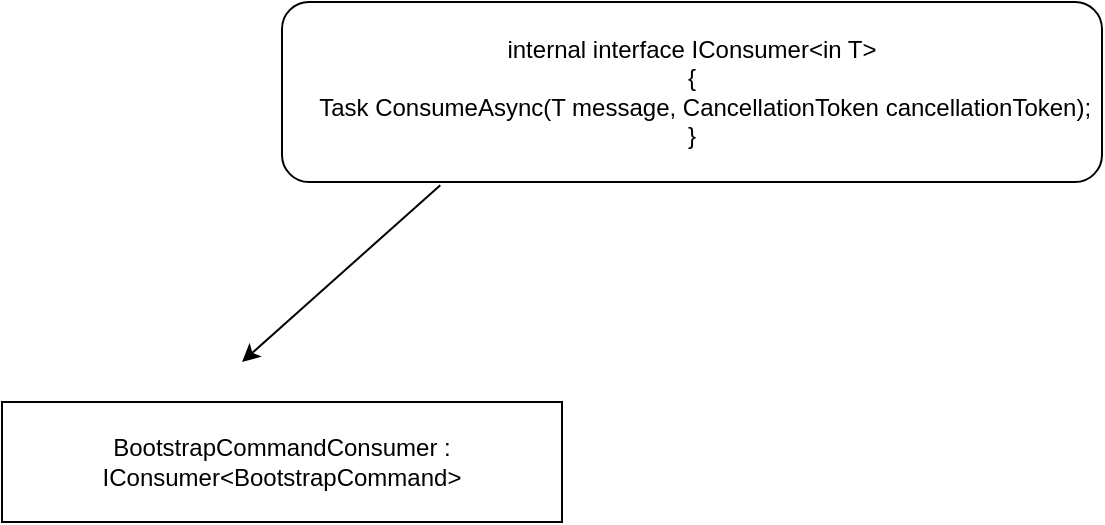 <mxfile>
    <diagram id="ml-o3glFArxONjEv48wQ" name="Page-1">
        <mxGraphModel dx="832" dy="659" grid="1" gridSize="10" guides="1" tooltips="1" connect="1" arrows="1" fold="1" page="1" pageScale="1" pageWidth="850" pageHeight="1100" math="0" shadow="0">
            <root>
                <mxCell id="0"/>
                <mxCell id="1" parent="0"/>
                <mxCell id="2" value="&lt;div&gt;&lt;font color=&quot;#000000&quot;&gt;internal interface IConsumer&amp;lt;in T&amp;gt;&lt;/font&gt;&lt;/div&gt;&lt;div&gt;&lt;font color=&quot;#000000&quot;&gt;{&lt;/font&gt;&lt;/div&gt;&lt;div&gt;&lt;font color=&quot;#000000&quot;&gt;&amp;nbsp; &amp;nbsp; Task ConsumeAsync(T message, CancellationToken cancellationToken);&lt;/font&gt;&lt;/div&gt;&lt;div&gt;&lt;font color=&quot;#000000&quot;&gt;}&lt;/font&gt;&lt;/div&gt;" style="rounded=1;whiteSpace=wrap;html=1;" vertex="1" parent="1">
                    <mxGeometry x="210" y="30" width="410" height="90" as="geometry"/>
                </mxCell>
                <mxCell id="3" value="" style="endArrow=classic;html=1;exitX=0.193;exitY=1.018;exitDx=0;exitDy=0;exitPerimeter=0;" edge="1" parent="1" source="2">
                    <mxGeometry width="50" height="50" relative="1" as="geometry">
                        <mxPoint x="260" y="280" as="sourcePoint"/>
                        <mxPoint x="190" y="210" as="targetPoint"/>
                    </mxGeometry>
                </mxCell>
                <mxCell id="4" value="BootstrapCommandConsumer : IConsumer&amp;lt;BootstrapCommand&amp;gt;" style="rounded=0;whiteSpace=wrap;html=1;" vertex="1" parent="1">
                    <mxGeometry x="70" y="230" width="280" height="60" as="geometry"/>
                </mxCell>
            </root>
        </mxGraphModel>
    </diagram>
</mxfile>